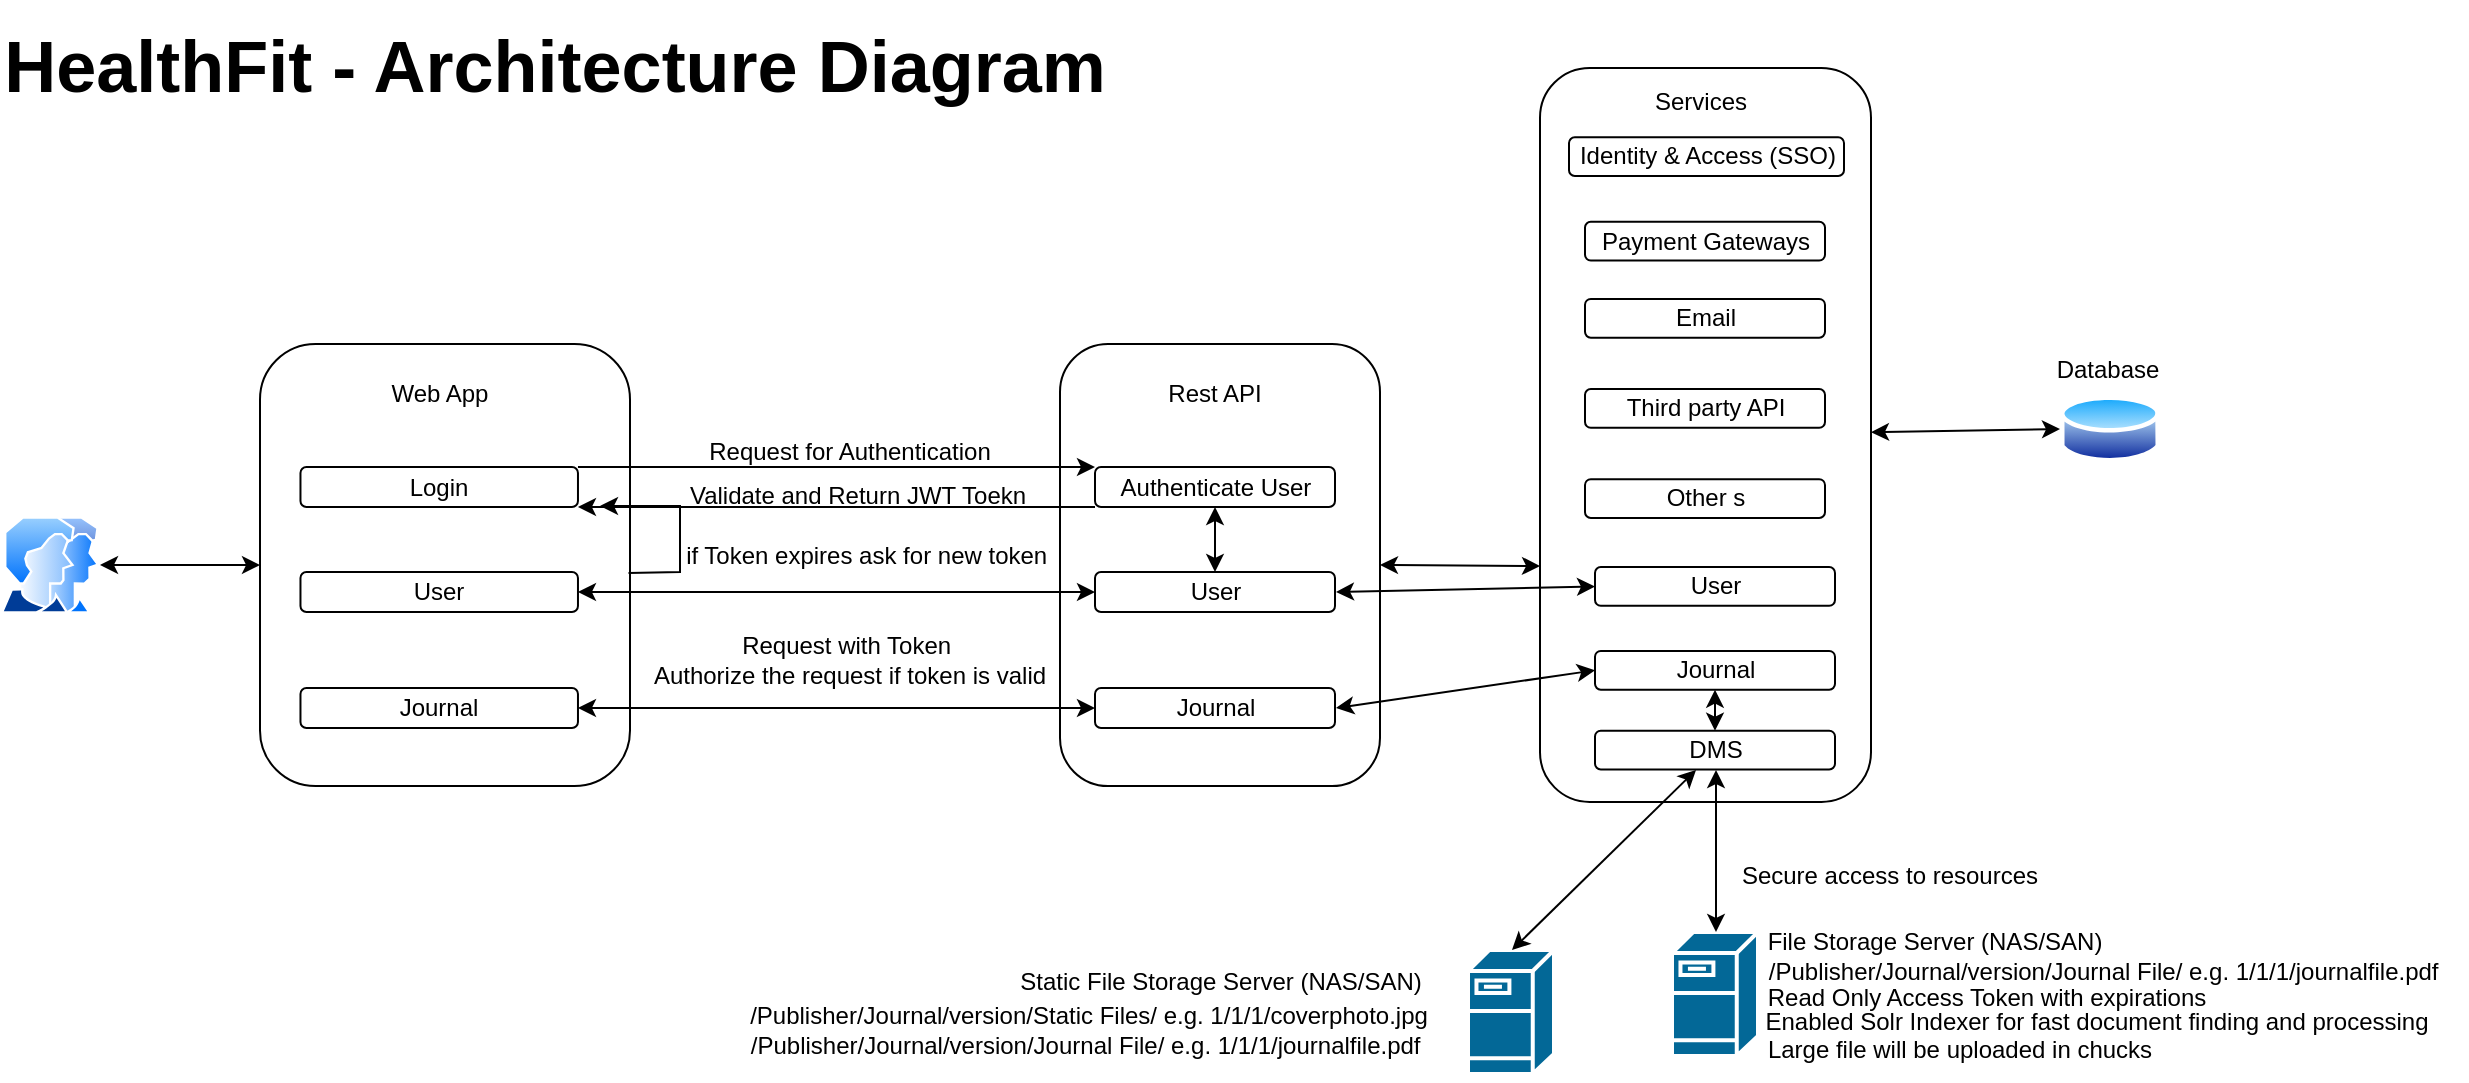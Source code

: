 <mxfile version="21.3.5" type="device">
  <diagram name="Page-1" id="NaIE0iuRqriaq7UGNfMM">
    <mxGraphModel dx="1600" dy="564" grid="1" gridSize="10" guides="1" tooltips="1" connect="1" arrows="1" fold="1" page="1" pageScale="1" pageWidth="850" pageHeight="1100" math="0" shadow="0">
      <root>
        <mxCell id="0" />
        <mxCell id="1" parent="0" />
        <mxCell id="u52zlS9aAu4xKUvh2S-K-1" value="" style="image;aspect=fixed;perimeter=ellipsePerimeter;html=1;align=center;shadow=0;dashed=0;spacingTop=3;image=img/lib/active_directory/database.svg;" parent="1" vertex="1">
          <mxGeometry x="1080" y="233" width="50" height="37" as="geometry" />
        </mxCell>
        <mxCell id="u52zlS9aAu4xKUvh2S-K-31" value="Request for Authentication" style="text;html=1;strokeColor=none;fillColor=none;align=center;verticalAlign=middle;whiteSpace=wrap;rounded=0;" parent="1" vertex="1">
          <mxGeometry x="400" y="248" width="150" height="30" as="geometry" />
        </mxCell>
        <mxCell id="u52zlS9aAu4xKUvh2S-K-40" value="" style="group" parent="1" vertex="1" connectable="0">
          <mxGeometry x="180" y="209" width="185" height="221" as="geometry" />
        </mxCell>
        <mxCell id="u52zlS9aAu4xKUvh2S-K-9" value="" style="rounded=1;whiteSpace=wrap;html=1;" parent="u52zlS9aAu4xKUvh2S-K-40" vertex="1">
          <mxGeometry width="185" height="221" as="geometry" />
        </mxCell>
        <mxCell id="u52zlS9aAu4xKUvh2S-K-11" value="Login" style="rounded=1;whiteSpace=wrap;html=1;" parent="u52zlS9aAu4xKUvh2S-K-40" vertex="1">
          <mxGeometry x="20.234" y="61.5" width="138.75" height="20" as="geometry" />
        </mxCell>
        <mxCell id="u52zlS9aAu4xKUvh2S-K-12" value="User" style="rounded=1;whiteSpace=wrap;html=1;" parent="u52zlS9aAu4xKUvh2S-K-40" vertex="1">
          <mxGeometry x="20.234" y="114" width="138.75" height="20" as="geometry" />
        </mxCell>
        <mxCell id="u52zlS9aAu4xKUvh2S-K-13" value="Journal" style="rounded=1;whiteSpace=wrap;html=1;" parent="u52zlS9aAu4xKUvh2S-K-40" vertex="1">
          <mxGeometry x="20.234" y="172" width="138.75" height="20" as="geometry" />
        </mxCell>
        <mxCell id="u52zlS9aAu4xKUvh2S-K-14" value="Web App" style="text;html=1;strokeColor=none;fillColor=none;align=center;verticalAlign=middle;whiteSpace=wrap;rounded=0;" parent="u52zlS9aAu4xKUvh2S-K-40" vertex="1">
          <mxGeometry x="11.562" y="10" width="156.094" height="30" as="geometry" />
        </mxCell>
        <mxCell id="u52zlS9aAu4xKUvh2S-K-32" value="Validate and Return JWT Toekn" style="text;html=1;strokeColor=none;fillColor=none;align=center;verticalAlign=middle;whiteSpace=wrap;rounded=0;" parent="1" vertex="1">
          <mxGeometry x="389" y="269.5" width="180" height="30" as="geometry" />
        </mxCell>
        <mxCell id="u52zlS9aAu4xKUvh2S-K-41" value="" style="group" parent="1" vertex="1" connectable="0">
          <mxGeometry x="580" y="209" width="160" height="221" as="geometry" />
        </mxCell>
        <mxCell id="u52zlS9aAu4xKUvh2S-K-42" value="" style="rounded=1;whiteSpace=wrap;html=1;" parent="u52zlS9aAu4xKUvh2S-K-41" vertex="1">
          <mxGeometry width="160" height="221" as="geometry" />
        </mxCell>
        <mxCell id="u52zlS9aAu4xKUvh2S-K-43" value="Authenticate User" style="rounded=1;whiteSpace=wrap;html=1;" parent="u52zlS9aAu4xKUvh2S-K-41" vertex="1">
          <mxGeometry x="17.5" y="61.5" width="120" height="20" as="geometry" />
        </mxCell>
        <mxCell id="u52zlS9aAu4xKUvh2S-K-44" value="User" style="rounded=1;whiteSpace=wrap;html=1;" parent="u52zlS9aAu4xKUvh2S-K-41" vertex="1">
          <mxGeometry x="17.5" y="114" width="120" height="20" as="geometry" />
        </mxCell>
        <mxCell id="u52zlS9aAu4xKUvh2S-K-45" value="Journal" style="rounded=1;whiteSpace=wrap;html=1;" parent="u52zlS9aAu4xKUvh2S-K-41" vertex="1">
          <mxGeometry x="17.5" y="172" width="120" height="20" as="geometry" />
        </mxCell>
        <mxCell id="u52zlS9aAu4xKUvh2S-K-46" value="Rest API" style="text;html=1;strokeColor=none;fillColor=none;align=center;verticalAlign=middle;whiteSpace=wrap;rounded=0;" parent="u52zlS9aAu4xKUvh2S-K-41" vertex="1">
          <mxGeometry x="10" y="10" width="135" height="30" as="geometry" />
        </mxCell>
        <mxCell id="dlAiq_27PdR1iwF6Q4Ge-1" value="" style="endArrow=classic;startArrow=classic;html=1;rounded=0;entryX=0.5;entryY=0;entryDx=0;entryDy=0;exitX=0.5;exitY=1;exitDx=0;exitDy=0;" parent="u52zlS9aAu4xKUvh2S-K-41" source="u52zlS9aAu4xKUvh2S-K-43" target="u52zlS9aAu4xKUvh2S-K-44" edge="1">
          <mxGeometry width="50" height="50" relative="1" as="geometry">
            <mxPoint x="148" y="139" as="sourcePoint" />
            <mxPoint x="305" y="-22" as="targetPoint" />
          </mxGeometry>
        </mxCell>
        <mxCell id="u52zlS9aAu4xKUvh2S-K-51" value="" style="endArrow=classic;html=1;rounded=0;exitX=1;exitY=0;exitDx=0;exitDy=0;entryX=0;entryY=0;entryDx=0;entryDy=0;" parent="1" source="u52zlS9aAu4xKUvh2S-K-11" target="u52zlS9aAu4xKUvh2S-K-43" edge="1">
          <mxGeometry width="50" height="50" relative="1" as="geometry">
            <mxPoint x="370" y="278" as="sourcePoint" />
            <mxPoint x="544" y="279" as="targetPoint" />
            <Array as="points" />
          </mxGeometry>
        </mxCell>
        <mxCell id="u52zlS9aAu4xKUvh2S-K-52" value="" style="endArrow=classic;html=1;rounded=0;exitX=0;exitY=1;exitDx=0;exitDy=0;entryX=1;entryY=1;entryDx=0;entryDy=0;" parent="1" source="u52zlS9aAu4xKUvh2S-K-43" target="u52zlS9aAu4xKUvh2S-K-11" edge="1">
          <mxGeometry width="50" height="50" relative="1" as="geometry">
            <mxPoint x="50" y="390" as="sourcePoint" />
            <mxPoint x="100" y="340" as="targetPoint" />
          </mxGeometry>
        </mxCell>
        <mxCell id="u52zlS9aAu4xKUvh2S-K-58" value="" style="endArrow=classic;startArrow=classic;html=1;rounded=0;exitX=1;exitY=0.5;exitDx=0;exitDy=0;" parent="1" source="u52zlS9aAu4xKUvh2S-K-12" target="u52zlS9aAu4xKUvh2S-K-44" edge="1">
          <mxGeometry width="50" height="50" relative="1" as="geometry">
            <mxPoint x="450" y="400" as="sourcePoint" />
            <mxPoint x="500" y="350" as="targetPoint" />
          </mxGeometry>
        </mxCell>
        <mxCell id="u52zlS9aAu4xKUvh2S-K-59" value="" style="endArrow=classic;startArrow=classic;html=1;rounded=0;exitX=1;exitY=0.5;exitDx=0;exitDy=0;" parent="1" source="u52zlS9aAu4xKUvh2S-K-13" target="u52zlS9aAu4xKUvh2S-K-45" edge="1">
          <mxGeometry width="50" height="50" relative="1" as="geometry">
            <mxPoint x="353" y="390" as="sourcePoint" />
            <mxPoint x="608" y="390" as="targetPoint" />
          </mxGeometry>
        </mxCell>
        <mxCell id="u52zlS9aAu4xKUvh2S-K-60" value="Request with Token&amp;nbsp;&lt;br&gt;Authorize the request if token is valid" style="text;html=1;strokeColor=none;fillColor=none;align=center;verticalAlign=middle;whiteSpace=wrap;rounded=0;" parent="1" vertex="1">
          <mxGeometry x="365" y="351.83" width="220" height="30" as="geometry" />
        </mxCell>
        <mxCell id="u52zlS9aAu4xKUvh2S-K-61" value="" style="endArrow=classic;html=1;rounded=0;exitX=0.996;exitY=0.518;exitDx=0;exitDy=0;exitPerimeter=0;" parent="1" source="u52zlS9aAu4xKUvh2S-K-9" edge="1">
          <mxGeometry width="50" height="50" relative="1" as="geometry">
            <mxPoint x="420" y="360" as="sourcePoint" />
            <mxPoint x="350" y="290" as="targetPoint" />
            <Array as="points">
              <mxPoint x="390" y="323" />
              <mxPoint x="390" y="290" />
            </Array>
          </mxGeometry>
        </mxCell>
        <mxCell id="u52zlS9aAu4xKUvh2S-K-63" value="if Token expires ask for new token&amp;nbsp;" style="text;html=1;strokeColor=none;fillColor=none;align=center;verticalAlign=middle;whiteSpace=wrap;rounded=0;" parent="1" vertex="1">
          <mxGeometry x="390" y="299.5" width="190" height="30" as="geometry" />
        </mxCell>
        <mxCell id="u52zlS9aAu4xKUvh2S-K-75" value="Database" style="text;html=1;strokeColor=none;fillColor=none;align=center;verticalAlign=middle;whiteSpace=wrap;rounded=0;" parent="1" vertex="1">
          <mxGeometry x="1074" y="206.5" width="60" height="30" as="geometry" />
        </mxCell>
        <mxCell id="u52zlS9aAu4xKUvh2S-K-81" value="Static File Storage Server (NAS/SAN)" style="text;html=1;align=center;verticalAlign=middle;resizable=0;points=[];autosize=1;strokeColor=#;fillColor=none;" parent="1" vertex="1">
          <mxGeometry x="550" y="513" width="220" height="30" as="geometry" />
        </mxCell>
        <mxCell id="u52zlS9aAu4xKUvh2S-K-82" value="/Publisher/Journal/version/Static Files/ e.g. 1/1/1/coverphoto.jpg&lt;br&gt;/Publisher/Journal/version/Journal File/ e.g. 1/1/1/journalfile.pdf&amp;nbsp;" style="text;html=1;align=center;verticalAlign=middle;resizable=0;points=[];autosize=1;strokeColor=#;fillColor=none;" parent="1" vertex="1">
          <mxGeometry x="414" y="532" width="360" height="40" as="geometry" />
        </mxCell>
        <mxCell id="u52zlS9aAu4xKUvh2S-K-84" value="" style="shape=mxgraph.cisco.servers.fileserver;html=1;pointerEvents=1;dashed=0;fillColor=#036897;strokeColor=#ffffff;strokeWidth=2;verticalLabelPosition=bottom;verticalAlign=top;align=center;outlineConnect=0;" parent="1" vertex="1">
          <mxGeometry x="784" y="512" width="43" height="62" as="geometry" />
        </mxCell>
        <mxCell id="u52zlS9aAu4xKUvh2S-K-87" value="" style="endArrow=classic;startArrow=classic;html=1;rounded=0;entryX=0;entryY=0.5;entryDx=0;entryDy=0;" parent="1" source="u52zlS9aAu4xKUvh2S-K-88" target="u52zlS9aAu4xKUvh2S-K-9" edge="1">
          <mxGeometry width="50" height="50" relative="1" as="geometry">
            <mxPoint x="-101.5" y="287.5" as="sourcePoint" />
            <mxPoint x="-31" y="284.5" as="targetPoint" />
          </mxGeometry>
        </mxCell>
        <mxCell id="u52zlS9aAu4xKUvh2S-K-88" value="" style="image;aspect=fixed;perimeter=ellipsePerimeter;html=1;align=center;shadow=0;dashed=0;spacingTop=3;image=img/lib/active_directory/user_accounts.svg;" parent="1" vertex="1">
          <mxGeometry x="50" y="295.25" width="50" height="48.5" as="geometry" />
        </mxCell>
        <mxCell id="u52zlS9aAu4xKUvh2S-K-89" value="Secure access to resources" style="text;html=1;strokeColor=none;fillColor=none;align=center;verticalAlign=middle;whiteSpace=wrap;rounded=0;" parent="1" vertex="1">
          <mxGeometry x="860" y="460" width="270" height="30" as="geometry" />
        </mxCell>
        <mxCell id="u52zlS9aAu4xKUvh2S-K-90" value="&lt;font style=&quot;font-size: 36px;&quot;&gt;HealthFit - Architecture&amp;nbsp;Diagram&lt;/font&gt;" style="text;html=1;strokeColor=none;fillColor=none;align=center;verticalAlign=middle;whiteSpace=wrap;rounded=0;fontStyle=1" parent="1" vertex="1">
          <mxGeometry x="50" y="37.26" width="554.87" height="65" as="geometry" />
        </mxCell>
        <mxCell id="Yp2OCDicag0yn8rFJF22-16" value="/Publisher/Journal/version/Journal File/ e.g. 1/1/1/journalfile.pdf&amp;nbsp;" style="text;html=1;align=center;verticalAlign=middle;resizable=0;points=[];autosize=1;strokeColor=#;fillColor=none;" parent="1" vertex="1">
          <mxGeometry x="923" y="508" width="360" height="30" as="geometry" />
        </mxCell>
        <mxCell id="Yp2OCDicag0yn8rFJF22-17" value="Read Only Access Token with expirations" style="text;html=1;align=center;verticalAlign=middle;resizable=0;points=[];autosize=1;strokeColor=#;fillColor=none;" parent="1" vertex="1">
          <mxGeometry x="923" y="521" width="240" height="30" as="geometry" />
        </mxCell>
        <mxCell id="Yp2OCDicag0yn8rFJF22-18" value="Enabled Solr Indexer for fast document finding and processing" style="text;html=1;align=center;verticalAlign=middle;resizable=0;points=[];autosize=1;strokeColor=#;fillColor=none;" parent="1" vertex="1">
          <mxGeometry x="917.5" y="533" width="360" height="30" as="geometry" />
        </mxCell>
        <mxCell id="Yp2OCDicag0yn8rFJF22-19" value="" style="shape=mxgraph.cisco.servers.fileserver;html=1;pointerEvents=1;dashed=0;fillColor=#036897;strokeColor=#ffffff;strokeWidth=2;verticalLabelPosition=bottom;verticalAlign=top;align=center;outlineConnect=0;" parent="1" vertex="1">
          <mxGeometry x="886" y="503" width="43" height="62" as="geometry" />
        </mxCell>
        <mxCell id="Yp2OCDicag0yn8rFJF22-36" value="" style="endArrow=classic;startArrow=classic;html=1;rounded=0;entryX=0;entryY=0.5;entryDx=0;entryDy=0;" parent="1" source="u52zlS9aAu4xKUvh2S-K-65" target="u52zlS9aAu4xKUvh2S-K-1" edge="1">
          <mxGeometry width="50" height="50" relative="1" as="geometry">
            <mxPoint x="1140" y="380" as="sourcePoint" />
            <mxPoint x="1395" y="380" as="targetPoint" />
          </mxGeometry>
        </mxCell>
        <mxCell id="u52zlS9aAu4xKUvh2S-K-65" value="" style="rounded=1;whiteSpace=wrap;html=1;" parent="1" vertex="1">
          <mxGeometry x="820" y="71" width="165.5" height="366.95" as="geometry" />
        </mxCell>
        <mxCell id="Yp2OCDicag0yn8rFJF22-37" value="" style="endArrow=classic;startArrow=classic;html=1;rounded=0;exitX=1;exitY=0.5;exitDx=0;exitDy=0;" parent="1" source="u52zlS9aAu4xKUvh2S-K-42" edge="1">
          <mxGeometry width="50" height="50" relative="1" as="geometry">
            <mxPoint x="728" y="343" as="sourcePoint" />
            <mxPoint x="820" y="320" as="targetPoint" />
          </mxGeometry>
        </mxCell>
        <mxCell id="NQ9XTS_c7ATgbZWrcm6B-1" value="Large file will be uploaded in chucks" style="text;html=1;strokeColor=none;fillColor=none;align=center;verticalAlign=middle;whiteSpace=wrap;rounded=0;" parent="1" vertex="1">
          <mxGeometry x="918" y="547" width="224" height="30" as="geometry" />
        </mxCell>
        <mxCell id="NQ9XTS_c7ATgbZWrcm6B-2" value="File Storage Server (NAS/SAN)" style="text;html=1;align=center;verticalAlign=middle;resizable=0;points=[];autosize=1;strokeColor=#;fillColor=none;" parent="1" vertex="1">
          <mxGeometry x="922" y="493" width="190" height="30" as="geometry" />
        </mxCell>
        <mxCell id="Yp2OCDicag0yn8rFJF22-21" value="Services" style="text;html=1;strokeColor=none;fillColor=none;align=center;verticalAlign=middle;whiteSpace=wrap;rounded=0;" parent="1" vertex="1">
          <mxGeometry x="832.5" y="73.192" width="135" height="29.063" as="geometry" />
        </mxCell>
        <mxCell id="Yp2OCDicag0yn8rFJF22-22" value="Payment Gateways" style="rounded=1;whiteSpace=wrap;html=1;" parent="1" vertex="1">
          <mxGeometry x="842.5" y="147.903" width="120" height="19.375" as="geometry" />
        </mxCell>
        <mxCell id="Yp2OCDicag0yn8rFJF22-23" value="Email" style="rounded=1;whiteSpace=wrap;html=1;" parent="1" vertex="1">
          <mxGeometry x="842.5" y="186.456" width="120" height="19.375" as="geometry" />
        </mxCell>
        <mxCell id="Yp2OCDicag0yn8rFJF22-24" value="Third party API" style="rounded=1;whiteSpace=wrap;html=1;" parent="1" vertex="1">
          <mxGeometry x="842.5" y="231.529" width="120" height="19.375" as="geometry" />
        </mxCell>
        <mxCell id="Yp2OCDicag0yn8rFJF22-25" value="Other s" style="rounded=1;whiteSpace=wrap;html=1;" parent="1" vertex="1">
          <mxGeometry x="842.5" y="276.602" width="120" height="19.375" as="geometry" />
        </mxCell>
        <mxCell id="Yp2OCDicag0yn8rFJF22-26" value="User" style="rounded=1;whiteSpace=wrap;html=1;" parent="1" vertex="1">
          <mxGeometry x="847.5" y="320.544" width="120" height="19.375" as="geometry" />
        </mxCell>
        <mxCell id="Yp2OCDicag0yn8rFJF22-28" value="Journal" style="rounded=1;whiteSpace=wrap;html=1;" parent="1" vertex="1">
          <mxGeometry x="847.5" y="362.455" width="120" height="19.375" as="geometry" />
        </mxCell>
        <mxCell id="Yp2OCDicag0yn8rFJF22-29" value="DMS" style="rounded=1;whiteSpace=wrap;html=1;" parent="1" vertex="1">
          <mxGeometry x="847.5" y="402.345" width="120" height="19.375" as="geometry" />
        </mxCell>
        <mxCell id="WpSDpxmaFzPh7QF_ElCS-1" value="Identity &amp;amp; Access (SSO)" style="rounded=1;whiteSpace=wrap;html=1;" parent="1" vertex="1">
          <mxGeometry x="834.5" y="105.62" width="137.5" height="19.38" as="geometry" />
        </mxCell>
        <mxCell id="WpSDpxmaFzPh7QF_ElCS-2" value="" style="endArrow=classic;startArrow=classic;html=1;rounded=0;exitX=1;exitY=0.5;exitDx=0;exitDy=0;entryX=0;entryY=0.5;entryDx=0;entryDy=0;" parent="1" target="Yp2OCDicag0yn8rFJF22-26" edge="1">
          <mxGeometry width="50" height="50" relative="1" as="geometry">
            <mxPoint x="718" y="333" as="sourcePoint" />
            <mxPoint x="848" y="335" as="targetPoint" />
          </mxGeometry>
        </mxCell>
        <mxCell id="WpSDpxmaFzPh7QF_ElCS-3" value="" style="endArrow=classic;startArrow=classic;html=1;rounded=0;exitX=1;exitY=0.5;exitDx=0;exitDy=0;entryX=0;entryY=0.5;entryDx=0;entryDy=0;" parent="1" target="Yp2OCDicag0yn8rFJF22-28" edge="1">
          <mxGeometry width="50" height="50" relative="1" as="geometry">
            <mxPoint x="718" y="391" as="sourcePoint" />
            <mxPoint x="800" y="380" as="targetPoint" />
          </mxGeometry>
        </mxCell>
        <mxCell id="WpSDpxmaFzPh7QF_ElCS-4" value="" style="endArrow=classic;startArrow=classic;html=1;rounded=0;exitX=0.5;exitY=1;exitDx=0;exitDy=0;" parent="1" target="Yp2OCDicag0yn8rFJF22-29" edge="1" source="Yp2OCDicag0yn8rFJF22-28">
          <mxGeometry width="50" height="50" relative="1" as="geometry">
            <mxPoint x="718" y="391" as="sourcePoint" />
            <mxPoint x="848" y="412" as="targetPoint" />
          </mxGeometry>
        </mxCell>
        <mxCell id="WpSDpxmaFzPh7QF_ElCS-5" value="" style="endArrow=classic;startArrow=classic;html=1;rounded=0;exitX=0.5;exitY=0;exitDx=0;exitDy=0;exitPerimeter=0;" parent="1" edge="1">
          <mxGeometry width="50" height="50" relative="1" as="geometry">
            <mxPoint x="806" y="512" as="sourcePoint" />
            <mxPoint x="898" y="422" as="targetPoint" />
          </mxGeometry>
        </mxCell>
        <mxCell id="WpSDpxmaFzPh7QF_ElCS-6" value="" style="endArrow=classic;startArrow=classic;html=1;rounded=0;exitX=0.5;exitY=0;exitDx=0;exitDy=0;entryX=0.5;entryY=1;entryDx=0;entryDy=0;exitPerimeter=0;" parent="1" edge="1">
          <mxGeometry width="50" height="50" relative="1" as="geometry">
            <mxPoint x="908" y="503" as="sourcePoint" />
            <mxPoint x="908" y="422" as="targetPoint" />
          </mxGeometry>
        </mxCell>
      </root>
    </mxGraphModel>
  </diagram>
</mxfile>
